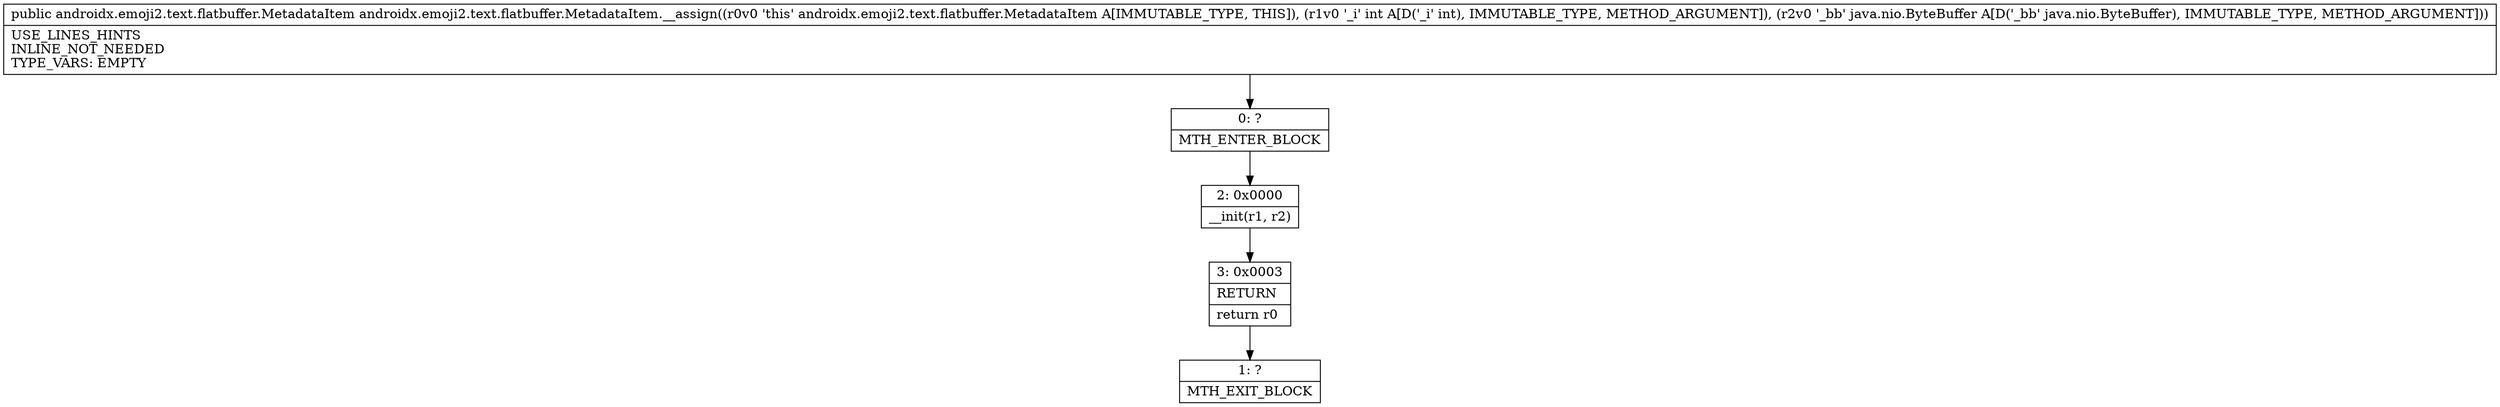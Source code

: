digraph "CFG forandroidx.emoji2.text.flatbuffer.MetadataItem.__assign(ILjava\/nio\/ByteBuffer;)Landroidx\/emoji2\/text\/flatbuffer\/MetadataItem;" {
Node_0 [shape=record,label="{0\:\ ?|MTH_ENTER_BLOCK\l}"];
Node_2 [shape=record,label="{2\:\ 0x0000|__init(r1, r2)\l}"];
Node_3 [shape=record,label="{3\:\ 0x0003|RETURN\l|return r0\l}"];
Node_1 [shape=record,label="{1\:\ ?|MTH_EXIT_BLOCK\l}"];
MethodNode[shape=record,label="{public androidx.emoji2.text.flatbuffer.MetadataItem androidx.emoji2.text.flatbuffer.MetadataItem.__assign((r0v0 'this' androidx.emoji2.text.flatbuffer.MetadataItem A[IMMUTABLE_TYPE, THIS]), (r1v0 '_i' int A[D('_i' int), IMMUTABLE_TYPE, METHOD_ARGUMENT]), (r2v0 '_bb' java.nio.ByteBuffer A[D('_bb' java.nio.ByteBuffer), IMMUTABLE_TYPE, METHOD_ARGUMENT]))  | USE_LINES_HINTS\lINLINE_NOT_NEEDED\lTYPE_VARS: EMPTY\l}"];
MethodNode -> Node_0;Node_0 -> Node_2;
Node_2 -> Node_3;
Node_3 -> Node_1;
}

